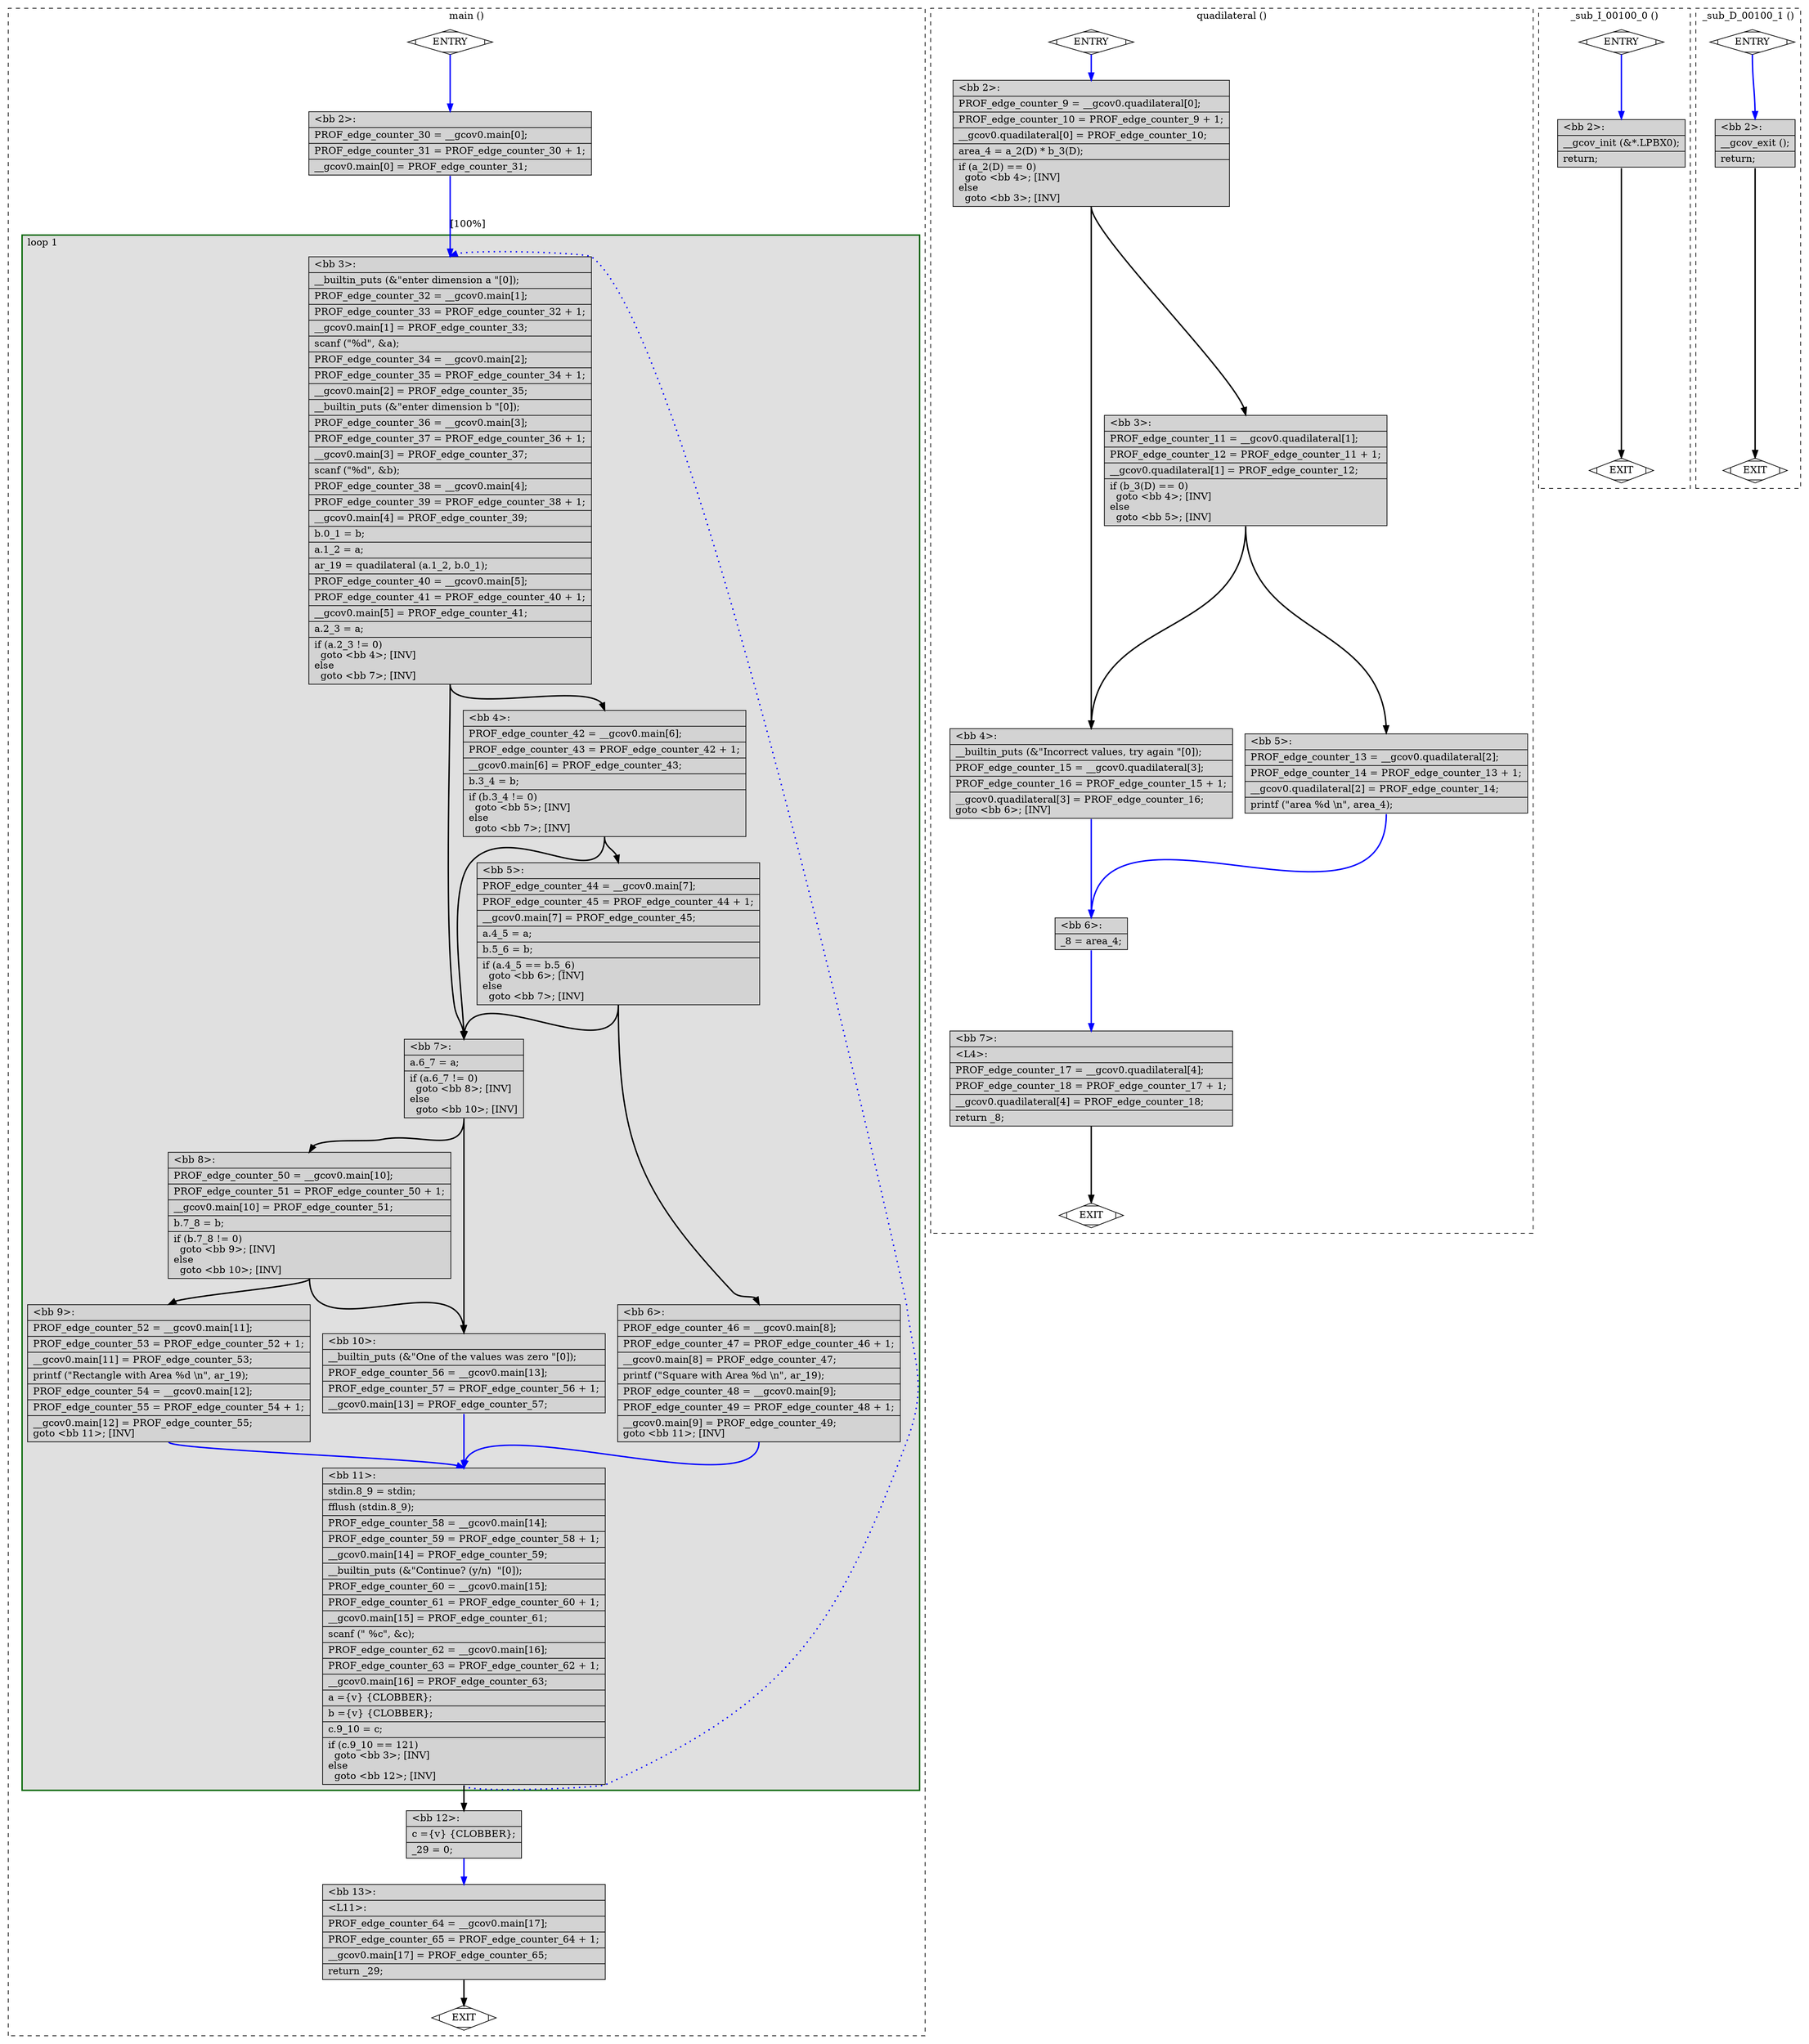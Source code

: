 digraph "example1.c.221t.veclower" {
overlap=false;
subgraph "cluster_main" {
	style="dashed";
	color="black";
	label="main ()";
	subgraph cluster_0_1 {
	style="filled";
	color="darkgreen";
	fillcolor="grey88";
	label="loop 1";
	labeljust=l;
	penwidth=2;
	fn_0_basic_block_3 [shape=record,style=filled,fillcolor=lightgrey,label="{\<bb\ 3\>:\l\
|__builtin_puts\ (&\"enter\ dimension\ a\ \"[0]);\l\
|PROF_edge_counter_32\ =\ __gcov0.main[1];\l\
|PROF_edge_counter_33\ =\ PROF_edge_counter_32\ +\ 1;\l\
|__gcov0.main[1]\ =\ PROF_edge_counter_33;\l\
|scanf\ (\"%d\",\ &a);\l\
|PROF_edge_counter_34\ =\ __gcov0.main[2];\l\
|PROF_edge_counter_35\ =\ PROF_edge_counter_34\ +\ 1;\l\
|__gcov0.main[2]\ =\ PROF_edge_counter_35;\l\
|__builtin_puts\ (&\"enter\ dimension\ b\ \"[0]);\l\
|PROF_edge_counter_36\ =\ __gcov0.main[3];\l\
|PROF_edge_counter_37\ =\ PROF_edge_counter_36\ +\ 1;\l\
|__gcov0.main[3]\ =\ PROF_edge_counter_37;\l\
|scanf\ (\"%d\",\ &b);\l\
|PROF_edge_counter_38\ =\ __gcov0.main[4];\l\
|PROF_edge_counter_39\ =\ PROF_edge_counter_38\ +\ 1;\l\
|__gcov0.main[4]\ =\ PROF_edge_counter_39;\l\
|b.0_1\ =\ b;\l\
|a.1_2\ =\ a;\l\
|ar_19\ =\ quadilateral\ (a.1_2,\ b.0_1);\l\
|PROF_edge_counter_40\ =\ __gcov0.main[5];\l\
|PROF_edge_counter_41\ =\ PROF_edge_counter_40\ +\ 1;\l\
|__gcov0.main[5]\ =\ PROF_edge_counter_41;\l\
|a.2_3\ =\ a;\l\
|if\ (a.2_3\ !=\ 0)\l\
\ \ goto\ \<bb\ 4\>;\ [INV]\l\
else\l\
\ \ goto\ \<bb\ 7\>;\ [INV]\l\
}"];

	fn_0_basic_block_4 [shape=record,style=filled,fillcolor=lightgrey,label="{\<bb\ 4\>:\l\
|PROF_edge_counter_42\ =\ __gcov0.main[6];\l\
|PROF_edge_counter_43\ =\ PROF_edge_counter_42\ +\ 1;\l\
|__gcov0.main[6]\ =\ PROF_edge_counter_43;\l\
|b.3_4\ =\ b;\l\
|if\ (b.3_4\ !=\ 0)\l\
\ \ goto\ \<bb\ 5\>;\ [INV]\l\
else\l\
\ \ goto\ \<bb\ 7\>;\ [INV]\l\
}"];

	fn_0_basic_block_7 [shape=record,style=filled,fillcolor=lightgrey,label="{\<bb\ 7\>:\l\
|a.6_7\ =\ a;\l\
|if\ (a.6_7\ !=\ 0)\l\
\ \ goto\ \<bb\ 8\>;\ [INV]\l\
else\l\
\ \ goto\ \<bb\ 10\>;\ [INV]\l\
}"];

	fn_0_basic_block_5 [shape=record,style=filled,fillcolor=lightgrey,label="{\<bb\ 5\>:\l\
|PROF_edge_counter_44\ =\ __gcov0.main[7];\l\
|PROF_edge_counter_45\ =\ PROF_edge_counter_44\ +\ 1;\l\
|__gcov0.main[7]\ =\ PROF_edge_counter_45;\l\
|a.4_5\ =\ a;\l\
|b.5_6\ =\ b;\l\
|if\ (a.4_5\ ==\ b.5_6)\l\
\ \ goto\ \<bb\ 6\>;\ [INV]\l\
else\l\
\ \ goto\ \<bb\ 7\>;\ [INV]\l\
}"];

	fn_0_basic_block_8 [shape=record,style=filled,fillcolor=lightgrey,label="{\<bb\ 8\>:\l\
|PROF_edge_counter_50\ =\ __gcov0.main[10];\l\
|PROF_edge_counter_51\ =\ PROF_edge_counter_50\ +\ 1;\l\
|__gcov0.main[10]\ =\ PROF_edge_counter_51;\l\
|b.7_8\ =\ b;\l\
|if\ (b.7_8\ !=\ 0)\l\
\ \ goto\ \<bb\ 9\>;\ [INV]\l\
else\l\
\ \ goto\ \<bb\ 10\>;\ [INV]\l\
}"];

	fn_0_basic_block_10 [shape=record,style=filled,fillcolor=lightgrey,label="{\<bb\ 10\>:\l\
|__builtin_puts\ (&\"One\ of\ the\ values\ was\ zero\ \"[0]);\l\
|PROF_edge_counter_56\ =\ __gcov0.main[13];\l\
|PROF_edge_counter_57\ =\ PROF_edge_counter_56\ +\ 1;\l\
|__gcov0.main[13]\ =\ PROF_edge_counter_57;\l\
}"];

	fn_0_basic_block_6 [shape=record,style=filled,fillcolor=lightgrey,label="{\<bb\ 6\>:\l\
|PROF_edge_counter_46\ =\ __gcov0.main[8];\l\
|PROF_edge_counter_47\ =\ PROF_edge_counter_46\ +\ 1;\l\
|__gcov0.main[8]\ =\ PROF_edge_counter_47;\l\
|printf\ (\"Square\ with\ Area\ %d\ \\n\",\ ar_19);\l\
|PROF_edge_counter_48\ =\ __gcov0.main[9];\l\
|PROF_edge_counter_49\ =\ PROF_edge_counter_48\ +\ 1;\l\
|__gcov0.main[9]\ =\ PROF_edge_counter_49;\l\
goto\ \<bb\ 11\>;\ [INV]\l\
}"];

	fn_0_basic_block_9 [shape=record,style=filled,fillcolor=lightgrey,label="{\<bb\ 9\>:\l\
|PROF_edge_counter_52\ =\ __gcov0.main[11];\l\
|PROF_edge_counter_53\ =\ PROF_edge_counter_52\ +\ 1;\l\
|__gcov0.main[11]\ =\ PROF_edge_counter_53;\l\
|printf\ (\"Rectangle\ with\ Area\ %d\ \\n\",\ ar_19);\l\
|PROF_edge_counter_54\ =\ __gcov0.main[12];\l\
|PROF_edge_counter_55\ =\ PROF_edge_counter_54\ +\ 1;\l\
|__gcov0.main[12]\ =\ PROF_edge_counter_55;\l\
goto\ \<bb\ 11\>;\ [INV]\l\
}"];

	fn_0_basic_block_11 [shape=record,style=filled,fillcolor=lightgrey,label="{\<bb\ 11\>:\l\
|stdin.8_9\ =\ stdin;\l\
|fflush\ (stdin.8_9);\l\
|PROF_edge_counter_58\ =\ __gcov0.main[14];\l\
|PROF_edge_counter_59\ =\ PROF_edge_counter_58\ +\ 1;\l\
|__gcov0.main[14]\ =\ PROF_edge_counter_59;\l\
|__builtin_puts\ (&\"Continue?\ (y/n)\ \ \"[0]);\l\
|PROF_edge_counter_60\ =\ __gcov0.main[15];\l\
|PROF_edge_counter_61\ =\ PROF_edge_counter_60\ +\ 1;\l\
|__gcov0.main[15]\ =\ PROF_edge_counter_61;\l\
|scanf\ (\"\ %c\",\ &c);\l\
|PROF_edge_counter_62\ =\ __gcov0.main[16];\l\
|PROF_edge_counter_63\ =\ PROF_edge_counter_62\ +\ 1;\l\
|__gcov0.main[16]\ =\ PROF_edge_counter_63;\l\
|a\ =\{v\}\ \{CLOBBER\};\l\
|b\ =\{v\}\ \{CLOBBER\};\l\
|c.9_10\ =\ c;\l\
|if\ (c.9_10\ ==\ 121)\l\
\ \ goto\ \<bb\ 3\>;\ [INV]\l\
else\l\
\ \ goto\ \<bb\ 12\>;\ [INV]\l\
}"];

	}
	fn_0_basic_block_0 [shape=Mdiamond,style=filled,fillcolor=white,label="ENTRY"];

	fn_0_basic_block_1 [shape=Mdiamond,style=filled,fillcolor=white,label="EXIT"];

	fn_0_basic_block_2 [shape=record,style=filled,fillcolor=lightgrey,label="{\<bb\ 2\>:\l\
|PROF_edge_counter_30\ =\ __gcov0.main[0];\l\
|PROF_edge_counter_31\ =\ PROF_edge_counter_30\ +\ 1;\l\
|__gcov0.main[0]\ =\ PROF_edge_counter_31;\l\
}"];

	fn_0_basic_block_12 [shape=record,style=filled,fillcolor=lightgrey,label="{\<bb\ 12\>:\l\
|c\ =\{v\}\ \{CLOBBER\};\l\
|_29\ =\ 0;\l\
}"];

	fn_0_basic_block_13 [shape=record,style=filled,fillcolor=lightgrey,label="{\<bb\ 13\>:\l\
|\<L11\>:\l\
|PROF_edge_counter_64\ =\ __gcov0.main[17];\l\
|PROF_edge_counter_65\ =\ PROF_edge_counter_64\ +\ 1;\l\
|__gcov0.main[17]\ =\ PROF_edge_counter_65;\l\
|return\ _29;\l\
}"];

	fn_0_basic_block_0:s -> fn_0_basic_block_2:n [style="solid,bold",color=blue,weight=100,constraint=true];
	fn_0_basic_block_2:s -> fn_0_basic_block_3:n [style="solid,bold",color=blue,weight=100,constraint=true,label="[100%]"];
	fn_0_basic_block_3:s -> fn_0_basic_block_4:n [style="solid,bold",color=black,weight=10,constraint=true];
	fn_0_basic_block_3:s -> fn_0_basic_block_7:n [style="solid,bold",color=black,weight=10,constraint=true];
	fn_0_basic_block_4:s -> fn_0_basic_block_5:n [style="solid,bold",color=black,weight=10,constraint=true];
	fn_0_basic_block_4:s -> fn_0_basic_block_7:n [style="solid,bold",color=black,weight=10,constraint=true];
	fn_0_basic_block_5:s -> fn_0_basic_block_6:n [style="solid,bold",color=black,weight=10,constraint=true];
	fn_0_basic_block_5:s -> fn_0_basic_block_7:n [style="solid,bold",color=black,weight=10,constraint=true];
	fn_0_basic_block_6:s -> fn_0_basic_block_11:n [style="solid,bold",color=blue,weight=100,constraint=true];
	fn_0_basic_block_7:s -> fn_0_basic_block_8:n [style="solid,bold",color=black,weight=10,constraint=true];
	fn_0_basic_block_7:s -> fn_0_basic_block_10:n [style="solid,bold",color=black,weight=10,constraint=true];
	fn_0_basic_block_8:s -> fn_0_basic_block_9:n [style="solid,bold",color=black,weight=10,constraint=true];
	fn_0_basic_block_8:s -> fn_0_basic_block_10:n [style="solid,bold",color=black,weight=10,constraint=true];
	fn_0_basic_block_9:s -> fn_0_basic_block_11:n [style="solid,bold",color=blue,weight=100,constraint=true];
	fn_0_basic_block_10:s -> fn_0_basic_block_11:n [style="solid,bold",color=blue,weight=100,constraint=true];
	fn_0_basic_block_11:s -> fn_0_basic_block_3:n [style="dotted,bold",color=blue,weight=10,constraint=false];
	fn_0_basic_block_11:s -> fn_0_basic_block_12:n [style="solid,bold",color=black,weight=10,constraint=true];
	fn_0_basic_block_12:s -> fn_0_basic_block_13:n [style="solid,bold",color=blue,weight=100,constraint=true];
	fn_0_basic_block_13:s -> fn_0_basic_block_1:n [style="solid,bold",color=black,weight=10,constraint=true];
	fn_0_basic_block_0:s -> fn_0_basic_block_1:n [style="invis",constraint=true];
}
subgraph "cluster_quadilateral" {
	style="dashed";
	color="black";
	label="quadilateral ()";
	fn_1_basic_block_0 [shape=Mdiamond,style=filled,fillcolor=white,label="ENTRY"];

	fn_1_basic_block_1 [shape=Mdiamond,style=filled,fillcolor=white,label="EXIT"];

	fn_1_basic_block_2 [shape=record,style=filled,fillcolor=lightgrey,label="{\<bb\ 2\>:\l\
|PROF_edge_counter_9\ =\ __gcov0.quadilateral[0];\l\
|PROF_edge_counter_10\ =\ PROF_edge_counter_9\ +\ 1;\l\
|__gcov0.quadilateral[0]\ =\ PROF_edge_counter_10;\l\
|area_4\ =\ a_2(D)\ *\ b_3(D);\l\
|if\ (a_2(D)\ ==\ 0)\l\
\ \ goto\ \<bb\ 4\>;\ [INV]\l\
else\l\
\ \ goto\ \<bb\ 3\>;\ [INV]\l\
}"];

	fn_1_basic_block_3 [shape=record,style=filled,fillcolor=lightgrey,label="{\<bb\ 3\>:\l\
|PROF_edge_counter_11\ =\ __gcov0.quadilateral[1];\l\
|PROF_edge_counter_12\ =\ PROF_edge_counter_11\ +\ 1;\l\
|__gcov0.quadilateral[1]\ =\ PROF_edge_counter_12;\l\
|if\ (b_3(D)\ ==\ 0)\l\
\ \ goto\ \<bb\ 4\>;\ [INV]\l\
else\l\
\ \ goto\ \<bb\ 5\>;\ [INV]\l\
}"];

	fn_1_basic_block_4 [shape=record,style=filled,fillcolor=lightgrey,label="{\<bb\ 4\>:\l\
|__builtin_puts\ (&\"Incorrect\ values,\ try\ again\ \"[0]);\l\
|PROF_edge_counter_15\ =\ __gcov0.quadilateral[3];\l\
|PROF_edge_counter_16\ =\ PROF_edge_counter_15\ +\ 1;\l\
|__gcov0.quadilateral[3]\ =\ PROF_edge_counter_16;\l\
goto\ \<bb\ 6\>;\ [INV]\l\
}"];

	fn_1_basic_block_5 [shape=record,style=filled,fillcolor=lightgrey,label="{\<bb\ 5\>:\l\
|PROF_edge_counter_13\ =\ __gcov0.quadilateral[2];\l\
|PROF_edge_counter_14\ =\ PROF_edge_counter_13\ +\ 1;\l\
|__gcov0.quadilateral[2]\ =\ PROF_edge_counter_14;\l\
|printf\ (\"area\ %d\ \\n\",\ area_4);\l\
}"];

	fn_1_basic_block_6 [shape=record,style=filled,fillcolor=lightgrey,label="{\<bb\ 6\>:\l\
|_8\ =\ area_4;\l\
}"];

	fn_1_basic_block_7 [shape=record,style=filled,fillcolor=lightgrey,label="{\<bb\ 7\>:\l\
|\<L4\>:\l\
|PROF_edge_counter_17\ =\ __gcov0.quadilateral[4];\l\
|PROF_edge_counter_18\ =\ PROF_edge_counter_17\ +\ 1;\l\
|__gcov0.quadilateral[4]\ =\ PROF_edge_counter_18;\l\
|return\ _8;\l\
}"];

	fn_1_basic_block_0:s -> fn_1_basic_block_2:n [style="solid,bold",color=blue,weight=100,constraint=true];
	fn_1_basic_block_2:s -> fn_1_basic_block_4:n [style="solid,bold",color=black,weight=10,constraint=true];
	fn_1_basic_block_2:s -> fn_1_basic_block_3:n [style="solid,bold",color=black,weight=10,constraint=true];
	fn_1_basic_block_3:s -> fn_1_basic_block_4:n [style="solid,bold",color=black,weight=10,constraint=true];
	fn_1_basic_block_3:s -> fn_1_basic_block_5:n [style="solid,bold",color=black,weight=10,constraint=true];
	fn_1_basic_block_4:s -> fn_1_basic_block_6:n [style="solid,bold",color=blue,weight=100,constraint=true];
	fn_1_basic_block_5:s -> fn_1_basic_block_6:n [style="solid,bold",color=blue,weight=100,constraint=true];
	fn_1_basic_block_6:s -> fn_1_basic_block_7:n [style="solid,bold",color=blue,weight=100,constraint=true];
	fn_1_basic_block_7:s -> fn_1_basic_block_1:n [style="solid,bold",color=black,weight=10,constraint=true];
	fn_1_basic_block_0:s -> fn_1_basic_block_1:n [style="invis",constraint=true];
}
subgraph "cluster__sub_I_00100_0" {
	style="dashed";
	color="black";
	label="_sub_I_00100_0 ()";
	fn_2_basic_block_0 [shape=Mdiamond,style=filled,fillcolor=white,label="ENTRY"];

	fn_2_basic_block_1 [shape=Mdiamond,style=filled,fillcolor=white,label="EXIT"];

	fn_2_basic_block_2 [shape=record,style=filled,fillcolor=lightgrey,label="{\<bb\ 2\>:\l\
|__gcov_init\ (&*.LPBX0);\l\
|return;\l\
}"];

	fn_2_basic_block_0:s -> fn_2_basic_block_2:n [style="solid,bold",color=blue,weight=100,constraint=true];
	fn_2_basic_block_2:s -> fn_2_basic_block_1:n [style="solid,bold",color=black,weight=10,constraint=true];
	fn_2_basic_block_0:s -> fn_2_basic_block_1:n [style="invis",constraint=true];
}
subgraph "cluster__sub_D_00100_1" {
	style="dashed";
	color="black";
	label="_sub_D_00100_1 ()";
	fn_3_basic_block_0 [shape=Mdiamond,style=filled,fillcolor=white,label="ENTRY"];

	fn_3_basic_block_1 [shape=Mdiamond,style=filled,fillcolor=white,label="EXIT"];

	fn_3_basic_block_2 [shape=record,style=filled,fillcolor=lightgrey,label="{\<bb\ 2\>:\l\
|__gcov_exit\ ();\l\
|return;\l\
}"];

	fn_3_basic_block_0:s -> fn_3_basic_block_2:n [style="solid,bold",color=blue,weight=100,constraint=true];
	fn_3_basic_block_2:s -> fn_3_basic_block_1:n [style="solid,bold",color=black,weight=10,constraint=true];
	fn_3_basic_block_0:s -> fn_3_basic_block_1:n [style="invis",constraint=true];
}
}
